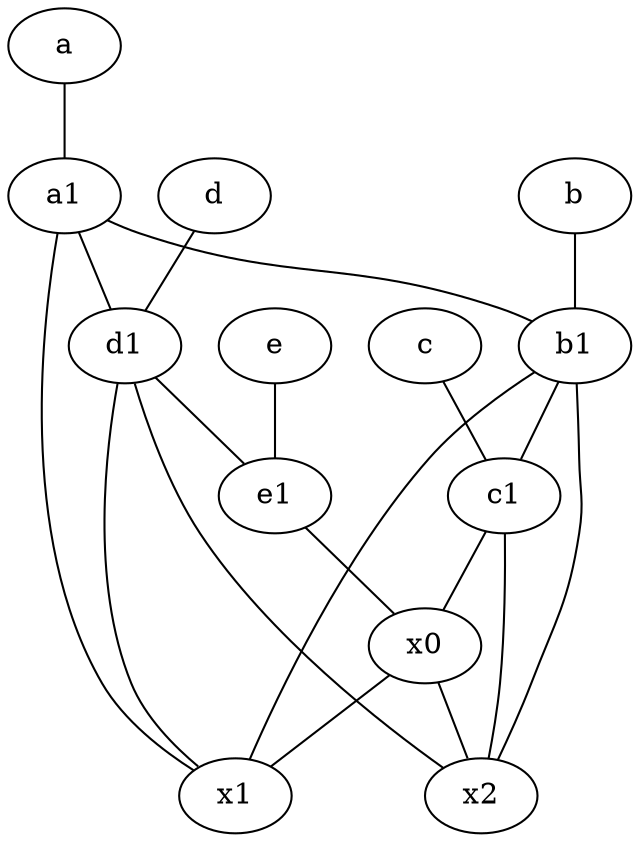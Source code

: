 graph {
	node [labelfontsize=50]
	d1 [labelfontsize=50 pos="3,5!"]
	x1 [labelfontsize=50]
	e1 [labelfontsize=50 pos="7,7!"]
	c [labelfontsize=50 pos="4.5,2!"]
	c1 [labelfontsize=50 pos="4.5,3!"]
	a1 [labelfontsize=50 pos="8,3!"]
	b1 [labelfontsize=50 pos="9,4!"]
	e [labelfontsize=50 pos="7,9!"]
	d [labelfontsize=50 pos="2,5!"]
	b [labelfontsize=50 pos="10,4!"]
	x2 [labelfontsize=50]
	a [labelfontsize=50 pos="8,2!"]
	x0 [labelfontsize=50]
	b1 -- x2
	a1 -- x1
	d1 -- x1
	d1 -- e1
	a1 -- d1
	e1 -- x0
	x0 -- x1
	b1 -- x1
	d -- d1
	x0 -- x2
	d1 -- x2
	c -- c1
	c1 -- x2
	b -- b1
	a -- a1
	b1 -- c1
	c1 -- x0
	a1 -- b1
	e -- e1
}
